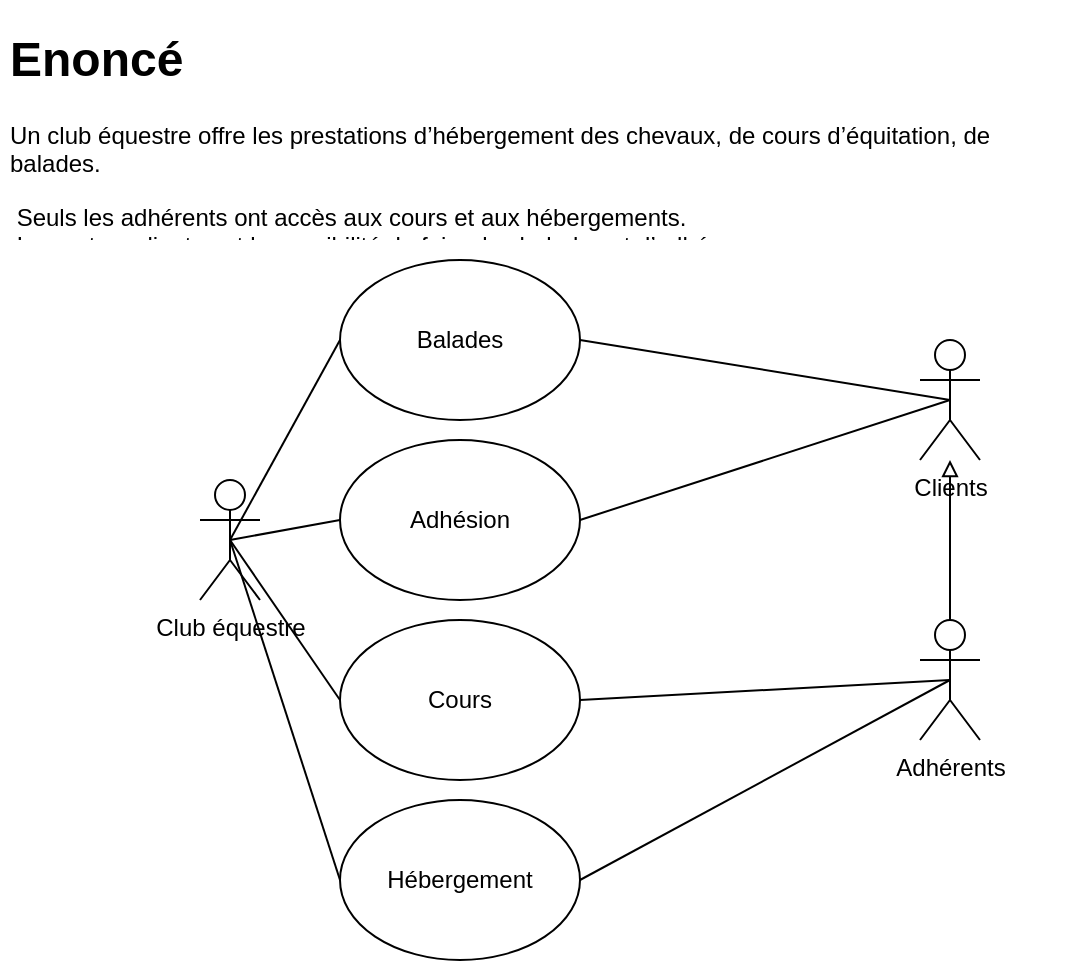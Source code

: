 <mxfile version="13.10.9" type="github">
  <diagram id="fj_6yyRCk6_pBZ1UsKmy" name="Page-1">
    <mxGraphModel dx="1038" dy="575" grid="1" gridSize="10" guides="1" tooltips="1" connect="1" arrows="1" fold="1" page="1" pageScale="1" pageWidth="827" pageHeight="1169" math="0" shadow="0">
      <root>
        <mxCell id="0" />
        <mxCell id="1" parent="0" />
        <mxCell id="PqAbD0kS9idpESj6kXeT-1" value="Club équestre" style="shape=umlActor;verticalLabelPosition=bottom;verticalAlign=top;html=1;outlineConnect=0;" vertex="1" parent="1">
          <mxGeometry x="120" y="240" width="30" height="60" as="geometry" />
        </mxCell>
        <mxCell id="PqAbD0kS9idpESj6kXeT-3" value="&lt;h1&gt;Enoncé&lt;br&gt;&lt;/h1&gt;&lt;p&gt;Un club équestre offre les prestations d’hébergement des chevaux, de cours d’équitation, de balades.&lt;/p&gt;&lt;p&gt;&amp;nbsp;Seuls les adhérents ont accès aux cours et aux hébergements.&lt;br&gt;&amp;nbsp;Les autres clients ont la possibilité de faire des balades et d’adhérer.&lt;/p&gt;" style="text;html=1;strokeColor=none;fillColor=none;spacing=5;spacingTop=-20;whiteSpace=wrap;overflow=hidden;rounded=0;" vertex="1" parent="1">
          <mxGeometry x="20" y="10" width="540" height="110" as="geometry" />
        </mxCell>
        <mxCell id="PqAbD0kS9idpESj6kXeT-13" value="&lt;div align=&quot;center&quot;&gt;Cours&lt;/div&gt;" style="ellipse;whiteSpace=wrap;html=1;verticalAlign=middle;align=center;" vertex="1" parent="1">
          <mxGeometry x="190" y="310" width="120" height="80" as="geometry" />
        </mxCell>
        <mxCell id="PqAbD0kS9idpESj6kXeT-20" value="" style="edgeStyle=orthogonalEdgeStyle;rounded=0;orthogonalLoop=1;jettySize=auto;html=1;endArrow=block;endFill=0;" edge="1" parent="1" source="PqAbD0kS9idpESj6kXeT-18" target="PqAbD0kS9idpESj6kXeT-15">
          <mxGeometry relative="1" as="geometry" />
        </mxCell>
        <mxCell id="PqAbD0kS9idpESj6kXeT-18" value="Adhérents" style="shape=umlActor;verticalLabelPosition=bottom;verticalAlign=top;html=1;outlineConnect=0;" vertex="1" parent="1">
          <mxGeometry x="480" y="310" width="30" height="60" as="geometry" />
        </mxCell>
        <mxCell id="PqAbD0kS9idpESj6kXeT-25" value="" style="endArrow=none;html=1;exitX=0.5;exitY=0.5;exitDx=0;exitDy=0;exitPerimeter=0;entryX=0;entryY=0.5;entryDx=0;entryDy=0;" edge="1" parent="1" source="PqAbD0kS9idpESj6kXeT-1" target="PqAbD0kS9idpESj6kXeT-13">
          <mxGeometry width="50" height="50" relative="1" as="geometry">
            <mxPoint x="200" y="370" as="sourcePoint" />
            <mxPoint x="250" y="320" as="targetPoint" />
          </mxGeometry>
        </mxCell>
        <mxCell id="PqAbD0kS9idpESj6kXeT-15" value="Clients" style="shape=umlActor;verticalLabelPosition=bottom;verticalAlign=top;html=1;outlineConnect=0;" vertex="1" parent="1">
          <mxGeometry x="480" y="170" width="30" height="60" as="geometry" />
        </mxCell>
        <mxCell id="PqAbD0kS9idpESj6kXeT-26" value="Hébergement" style="ellipse;whiteSpace=wrap;html=1;verticalAlign=middle;align=center;" vertex="1" parent="1">
          <mxGeometry x="190" y="400" width="120" height="80" as="geometry" />
        </mxCell>
        <mxCell id="PqAbD0kS9idpESj6kXeT-29" value="" style="endArrow=none;html=1;exitX=0.5;exitY=0.5;exitDx=0;exitDy=0;exitPerimeter=0;entryX=0;entryY=0.5;entryDx=0;entryDy=0;" edge="1" parent="1" target="PqAbD0kS9idpESj6kXeT-26">
          <mxGeometry width="50" height="50" relative="1" as="geometry">
            <mxPoint x="135" y="270" as="sourcePoint" />
            <mxPoint x="190" y="170" as="targetPoint" />
          </mxGeometry>
        </mxCell>
        <mxCell id="PqAbD0kS9idpESj6kXeT-30" value="Adhésion" style="ellipse;whiteSpace=wrap;html=1;verticalAlign=middle;align=center;" vertex="1" parent="1">
          <mxGeometry x="190" y="220" width="120" height="80" as="geometry" />
        </mxCell>
        <mxCell id="PqAbD0kS9idpESj6kXeT-32" value="" style="endArrow=none;html=1;exitX=0.5;exitY=0.5;exitDx=0;exitDy=0;exitPerimeter=0;entryX=0;entryY=0.5;entryDx=0;entryDy=0;" edge="1" parent="1" target="PqAbD0kS9idpESj6kXeT-30">
          <mxGeometry width="50" height="50" relative="1" as="geometry">
            <mxPoint x="135" y="270" as="sourcePoint" />
            <mxPoint x="190" y="320" as="targetPoint" />
          </mxGeometry>
        </mxCell>
        <mxCell id="PqAbD0kS9idpESj6kXeT-33" value="Balades" style="ellipse;whiteSpace=wrap;html=1;verticalAlign=middle;align=center;" vertex="1" parent="1">
          <mxGeometry x="190" y="130" width="120" height="80" as="geometry" />
        </mxCell>
        <mxCell id="PqAbD0kS9idpESj6kXeT-34" value="" style="endArrow=none;html=1;exitX=0.5;exitY=0.5;exitDx=0;exitDy=0;exitPerimeter=0;entryX=0;entryY=0.5;entryDx=0;entryDy=0;" edge="1" parent="1" target="PqAbD0kS9idpESj6kXeT-33">
          <mxGeometry width="50" height="50" relative="1" as="geometry">
            <mxPoint x="135" y="270" as="sourcePoint" />
            <mxPoint x="190" y="260" as="targetPoint" />
          </mxGeometry>
        </mxCell>
        <mxCell id="PqAbD0kS9idpESj6kXeT-36" value="" style="endArrow=none;html=1;exitX=1;exitY=0.5;exitDx=0;exitDy=0;entryX=0.5;entryY=0.5;entryDx=0;entryDy=0;entryPerimeter=0;" edge="1" parent="1" source="PqAbD0kS9idpESj6kXeT-33" target="PqAbD0kS9idpESj6kXeT-15">
          <mxGeometry width="50" height="50" relative="1" as="geometry">
            <mxPoint x="390" y="300" as="sourcePoint" />
            <mxPoint x="445" y="200" as="targetPoint" />
          </mxGeometry>
        </mxCell>
        <mxCell id="PqAbD0kS9idpESj6kXeT-37" value="" style="endArrow=none;html=1;exitX=1;exitY=0.5;exitDx=0;exitDy=0;entryX=0.5;entryY=0.5;entryDx=0;entryDy=0;entryPerimeter=0;" edge="1" parent="1" source="PqAbD0kS9idpESj6kXeT-30">
          <mxGeometry width="50" height="50" relative="1" as="geometry">
            <mxPoint x="310" y="170" as="sourcePoint" />
            <mxPoint x="495" y="200" as="targetPoint" />
          </mxGeometry>
        </mxCell>
        <mxCell id="PqAbD0kS9idpESj6kXeT-38" value="" style="endArrow=none;html=1;exitX=1;exitY=0.5;exitDx=0;exitDy=0;entryX=0.5;entryY=0.5;entryDx=0;entryDy=0;entryPerimeter=0;" edge="1" parent="1" source="PqAbD0kS9idpESj6kXeT-13" target="PqAbD0kS9idpESj6kXeT-18">
          <mxGeometry width="50" height="50" relative="1" as="geometry">
            <mxPoint x="310" y="410" as="sourcePoint" />
            <mxPoint x="495" y="350" as="targetPoint" />
          </mxGeometry>
        </mxCell>
        <mxCell id="PqAbD0kS9idpESj6kXeT-39" value="" style="endArrow=none;html=1;exitX=1;exitY=0.5;exitDx=0;exitDy=0;entryX=0.5;entryY=0.5;entryDx=0;entryDy=0;entryPerimeter=0;" edge="1" parent="1" source="PqAbD0kS9idpESj6kXeT-26">
          <mxGeometry width="50" height="50" relative="1" as="geometry">
            <mxPoint x="310" y="350" as="sourcePoint" />
            <mxPoint x="495" y="340" as="targetPoint" />
          </mxGeometry>
        </mxCell>
      </root>
    </mxGraphModel>
  </diagram>
</mxfile>
